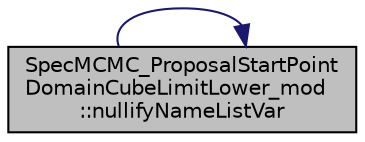 digraph "SpecMCMC_ProposalStartPointDomainCubeLimitLower_mod::nullifyNameListVar"
{
 // LATEX_PDF_SIZE
  edge [fontname="Helvetica",fontsize="10",labelfontname="Helvetica",labelfontsize="10"];
  node [fontname="Helvetica",fontsize="10",shape=record];
  rankdir="LR";
  Node1 [label="SpecMCMC_ProposalStartPoint\lDomainCubeLimitLower_mod\l::nullifyNameListVar",height=0.2,width=0.4,color="black", fillcolor="grey75", style="filled", fontcolor="black",tooltip=" "];
  Node1 -> Node1 [color="midnightblue",fontsize="10",style="solid",fontname="Helvetica"];
}
